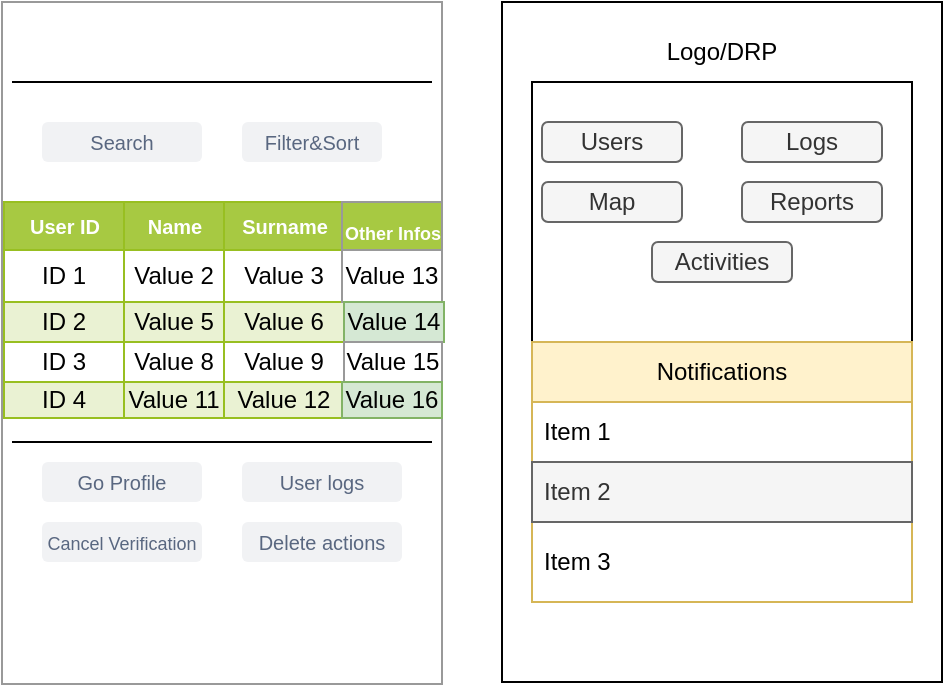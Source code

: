 <mxfile version="21.1.1" type="github">
  <diagram id="JFJ9GqwiRXFDPNCKY3ml" name="Admin">
    <mxGraphModel dx="1434" dy="803" grid="1" gridSize="10" guides="1" tooltips="1" connect="1" arrows="1" fold="1" page="1" pageScale="1" pageWidth="850" pageHeight="1100" math="0" shadow="0">
      <root>
        <mxCell id="0" />
        <mxCell id="1" parent="0" />
        <mxCell id="a_XFMMOiHpq-BWFcsGN9-78" value="" style="strokeWidth=1;shadow=0;dashed=0;align=center;html=1;shape=mxgraph.mockup.forms.rrect;rSize=0;strokeColor=#999999;fillColor=#ffffff;" parent="1" vertex="1">
          <mxGeometry x="40" y="30" width="220" height="341" as="geometry" />
        </mxCell>
        <mxCell id="a_XFMMOiHpq-BWFcsGN9-79" value="" style="strokeWidth=1;shadow=0;dashed=0;align=center;html=1;shape=mxgraph.mockup.forms.anchor;fontSize=12;fontColor=#666666;align=left;spacingLeft=0;resizeWidth=1;" parent="a_XFMMOiHpq-BWFcsGN9-78" vertex="1">
          <mxGeometry y="1" width="165" height="20" relative="1" as="geometry">
            <mxPoint x="10" y="-70" as="offset" />
          </mxGeometry>
        </mxCell>
        <mxCell id="a_XFMMOiHpq-BWFcsGN9-88" value="" style="endArrow=none;html=1;rounded=0;" parent="a_XFMMOiHpq-BWFcsGN9-78" edge="1">
          <mxGeometry width="50" height="50" relative="1" as="geometry">
            <mxPoint x="5" y="40" as="sourcePoint" />
            <mxPoint x="215" y="40" as="targetPoint" />
          </mxGeometry>
        </mxCell>
        <mxCell id="a_XFMMOiHpq-BWFcsGN9-90" value="" style="endArrow=none;html=1;rounded=0;" parent="a_XFMMOiHpq-BWFcsGN9-78" edge="1">
          <mxGeometry width="50" height="50" relative="1" as="geometry">
            <mxPoint x="5" y="220" as="sourcePoint" />
            <mxPoint x="215" y="220" as="targetPoint" />
          </mxGeometry>
        </mxCell>
        <mxCell id="a_XFMMOiHpq-BWFcsGN9-93" value="Search" style="rounded=1;fillColor=#F1F2F4;strokeColor=none;html=1;whiteSpace=wrap;fontColor=#596780;align=center;verticalAlign=middle;fontStyle=0;fontSize=10;sketch=0;" parent="a_XFMMOiHpq-BWFcsGN9-78" vertex="1">
          <mxGeometry x="20" y="60" width="80" height="20" as="geometry" />
        </mxCell>
        <mxCell id="a_XFMMOiHpq-BWFcsGN9-158" value="" style="edgeStyle=orthogonalEdgeStyle;rounded=0;orthogonalLoop=1;jettySize=auto;html=1;" parent="a_XFMMOiHpq-BWFcsGN9-78" source="a_XFMMOiHpq-BWFcsGN9-94" target="a_XFMMOiHpq-BWFcsGN9-96" edge="1">
          <mxGeometry relative="1" as="geometry" />
        </mxCell>
        <mxCell id="a_XFMMOiHpq-BWFcsGN9-94" value="" style="shape=image;html=1;verticalAlign=top;verticalLabelPosition=bottom;labelBackgroundColor=#ffffff;imageAspect=0;aspect=fixed;image=https://cdn3.iconfinder.com/data/icons/strokeline/128/revisi_03-128.png" parent="a_XFMMOiHpq-BWFcsGN9-78" vertex="1">
          <mxGeometry x="80" y="130" width="20" height="20" as="geometry" />
        </mxCell>
        <mxCell id="a_XFMMOiHpq-BWFcsGN9-95" value="Filter&amp;amp;Sort" style="rounded=1;fillColor=#F1F2F4;strokeColor=none;html=1;whiteSpace=wrap;fontColor=#596780;align=center;verticalAlign=middle;fontStyle=0;fontSize=10;sketch=0;" parent="a_XFMMOiHpq-BWFcsGN9-78" vertex="1">
          <mxGeometry x="120" y="60" width="70" height="20" as="geometry" />
        </mxCell>
        <mxCell id="a_XFMMOiHpq-BWFcsGN9-96" value="Assets" style="childLayout=tableLayout;recursiveResize=0;strokeColor=#98bf21;fillColor=#FF9999;shadow=0;" parent="a_XFMMOiHpq-BWFcsGN9-78" vertex="1">
          <mxGeometry x="1" y="100" width="170" height="107.5" as="geometry" />
        </mxCell>
        <mxCell id="a_XFMMOiHpq-BWFcsGN9-97" style="shape=tableRow;horizontal=0;startSize=0;swimlaneHead=0;swimlaneBody=0;top=0;left=0;bottom=0;right=0;dropTarget=0;collapsible=0;recursiveResize=0;expand=0;fontStyle=0;strokeColor=inherit;fillColor=#ffffff;" parent="a_XFMMOiHpq-BWFcsGN9-96" vertex="1">
          <mxGeometry width="170" height="24" as="geometry" />
        </mxCell>
        <mxCell id="a_XFMMOiHpq-BWFcsGN9-98" value="&lt;font style=&quot;font-size: 10px;&quot;&gt;User ID&lt;/font&gt;" style="connectable=0;recursiveResize=0;strokeColor=inherit;fillColor=#A7C942;align=center;fontStyle=1;fontColor=#FFFFFF;html=1;" parent="a_XFMMOiHpq-BWFcsGN9-97" vertex="1">
          <mxGeometry width="60" height="24" as="geometry">
            <mxRectangle width="60" height="24" as="alternateBounds" />
          </mxGeometry>
        </mxCell>
        <mxCell id="a_XFMMOiHpq-BWFcsGN9-99" value="&lt;font style=&quot;font-size: 10px;&quot;&gt;Name&lt;/font&gt;" style="connectable=0;recursiveResize=0;strokeColor=inherit;fillColor=#A7C942;align=center;fontStyle=1;fontColor=#FFFFFF;html=1;" parent="a_XFMMOiHpq-BWFcsGN9-97" vertex="1">
          <mxGeometry x="60" width="50" height="24" as="geometry">
            <mxRectangle width="50" height="24" as="alternateBounds" />
          </mxGeometry>
        </mxCell>
        <mxCell id="a_XFMMOiHpq-BWFcsGN9-100" value="&lt;font style=&quot;font-size: 10px;&quot;&gt;Surname&lt;/font&gt;" style="connectable=0;recursiveResize=0;strokeColor=inherit;fillColor=#A7C942;align=center;fontStyle=1;fontColor=#FFFFFF;html=1;" parent="a_XFMMOiHpq-BWFcsGN9-97" vertex="1">
          <mxGeometry x="110" width="60" height="24" as="geometry">
            <mxRectangle width="60" height="24" as="alternateBounds" />
          </mxGeometry>
        </mxCell>
        <mxCell id="a_XFMMOiHpq-BWFcsGN9-101" value="" style="shape=tableRow;horizontal=0;startSize=0;swimlaneHead=0;swimlaneBody=0;top=0;left=0;bottom=0;right=0;dropTarget=0;collapsible=0;recursiveResize=0;expand=0;fontStyle=0;strokeColor=inherit;fillColor=#ffffff;" parent="a_XFMMOiHpq-BWFcsGN9-96" vertex="1">
          <mxGeometry y="24" width="170" height="26" as="geometry" />
        </mxCell>
        <mxCell id="a_XFMMOiHpq-BWFcsGN9-102" value="ID 1" style="connectable=0;recursiveResize=0;strokeColor=inherit;fillColor=inherit;align=center;whiteSpace=wrap;html=1;" parent="a_XFMMOiHpq-BWFcsGN9-101" vertex="1">
          <mxGeometry width="60" height="26" as="geometry">
            <mxRectangle width="60" height="26" as="alternateBounds" />
          </mxGeometry>
        </mxCell>
        <mxCell id="a_XFMMOiHpq-BWFcsGN9-103" value="Value 2" style="connectable=0;recursiveResize=0;strokeColor=inherit;fillColor=inherit;align=center;whiteSpace=wrap;html=1;" parent="a_XFMMOiHpq-BWFcsGN9-101" vertex="1">
          <mxGeometry x="60" width="50" height="26" as="geometry">
            <mxRectangle width="50" height="26" as="alternateBounds" />
          </mxGeometry>
        </mxCell>
        <mxCell id="a_XFMMOiHpq-BWFcsGN9-104" value="Value 3" style="connectable=0;recursiveResize=0;strokeColor=inherit;fillColor=inherit;align=center;whiteSpace=wrap;html=1;" parent="a_XFMMOiHpq-BWFcsGN9-101" vertex="1">
          <mxGeometry x="110" width="60" height="26" as="geometry">
            <mxRectangle width="60" height="26" as="alternateBounds" />
          </mxGeometry>
        </mxCell>
        <mxCell id="a_XFMMOiHpq-BWFcsGN9-105" value="" style="shape=tableRow;horizontal=0;startSize=0;swimlaneHead=0;swimlaneBody=0;top=0;left=0;bottom=0;right=0;dropTarget=0;collapsible=0;recursiveResize=0;expand=0;fontStyle=1;strokeColor=inherit;fillColor=#EAF2D3;" parent="a_XFMMOiHpq-BWFcsGN9-96" vertex="1">
          <mxGeometry y="50" width="170" height="20" as="geometry" />
        </mxCell>
        <mxCell id="a_XFMMOiHpq-BWFcsGN9-106" value="ID 2" style="connectable=0;recursiveResize=0;strokeColor=inherit;fillColor=inherit;whiteSpace=wrap;html=1;" parent="a_XFMMOiHpq-BWFcsGN9-105" vertex="1">
          <mxGeometry width="60" height="20" as="geometry">
            <mxRectangle width="60" height="20" as="alternateBounds" />
          </mxGeometry>
        </mxCell>
        <mxCell id="a_XFMMOiHpq-BWFcsGN9-107" value="Value 5" style="connectable=0;recursiveResize=0;strokeColor=inherit;fillColor=inherit;whiteSpace=wrap;html=1;" parent="a_XFMMOiHpq-BWFcsGN9-105" vertex="1">
          <mxGeometry x="60" width="50" height="20" as="geometry">
            <mxRectangle width="50" height="20" as="alternateBounds" />
          </mxGeometry>
        </mxCell>
        <mxCell id="a_XFMMOiHpq-BWFcsGN9-108" value="Value 6" style="connectable=0;recursiveResize=0;strokeColor=inherit;fillColor=inherit;whiteSpace=wrap;html=1;" parent="a_XFMMOiHpq-BWFcsGN9-105" vertex="1">
          <mxGeometry x="110" width="60" height="20" as="geometry">
            <mxRectangle width="60" height="20" as="alternateBounds" />
          </mxGeometry>
        </mxCell>
        <mxCell id="a_XFMMOiHpq-BWFcsGN9-109" value="" style="shape=tableRow;horizontal=0;startSize=0;swimlaneHead=0;swimlaneBody=0;top=0;left=0;bottom=0;right=0;dropTarget=0;collapsible=0;recursiveResize=0;expand=0;fontStyle=0;strokeColor=inherit;fillColor=#ffffff;" parent="a_XFMMOiHpq-BWFcsGN9-96" vertex="1">
          <mxGeometry y="70" width="170" height="20" as="geometry" />
        </mxCell>
        <mxCell id="a_XFMMOiHpq-BWFcsGN9-110" value="ID 3" style="connectable=0;recursiveResize=0;strokeColor=inherit;fillColor=inherit;fontStyle=0;align=center;whiteSpace=wrap;html=1;" parent="a_XFMMOiHpq-BWFcsGN9-109" vertex="1">
          <mxGeometry width="60" height="20" as="geometry">
            <mxRectangle width="60" height="20" as="alternateBounds" />
          </mxGeometry>
        </mxCell>
        <mxCell id="a_XFMMOiHpq-BWFcsGN9-111" value="Value 8" style="connectable=0;recursiveResize=0;strokeColor=inherit;fillColor=inherit;fontStyle=0;align=center;whiteSpace=wrap;html=1;" parent="a_XFMMOiHpq-BWFcsGN9-109" vertex="1">
          <mxGeometry x="60" width="50" height="20" as="geometry">
            <mxRectangle width="50" height="20" as="alternateBounds" />
          </mxGeometry>
        </mxCell>
        <mxCell id="a_XFMMOiHpq-BWFcsGN9-112" value="Value 9" style="connectable=0;recursiveResize=0;strokeColor=inherit;fillColor=inherit;fontStyle=0;align=center;whiteSpace=wrap;html=1;" parent="a_XFMMOiHpq-BWFcsGN9-109" vertex="1">
          <mxGeometry x="110" width="60" height="20" as="geometry">
            <mxRectangle width="60" height="20" as="alternateBounds" />
          </mxGeometry>
        </mxCell>
        <mxCell id="a_XFMMOiHpq-BWFcsGN9-113" value="" style="shape=tableRow;horizontal=0;startSize=0;swimlaneHead=0;swimlaneBody=0;top=0;left=0;bottom=0;right=0;dropTarget=0;collapsible=0;recursiveResize=0;expand=0;fontStyle=1;strokeColor=inherit;fillColor=#EAF2D3;" parent="a_XFMMOiHpq-BWFcsGN9-96" vertex="1">
          <mxGeometry y="90" width="170" height="18" as="geometry" />
        </mxCell>
        <mxCell id="a_XFMMOiHpq-BWFcsGN9-114" value="ID 4" style="connectable=0;recursiveResize=0;strokeColor=inherit;fillColor=inherit;whiteSpace=wrap;html=1;" parent="a_XFMMOiHpq-BWFcsGN9-113" vertex="1">
          <mxGeometry width="60" height="18" as="geometry">
            <mxRectangle width="60" height="18" as="alternateBounds" />
          </mxGeometry>
        </mxCell>
        <mxCell id="a_XFMMOiHpq-BWFcsGN9-115" value="Value 11" style="connectable=0;recursiveResize=0;strokeColor=inherit;fillColor=inherit;whiteSpace=wrap;html=1;" parent="a_XFMMOiHpq-BWFcsGN9-113" vertex="1">
          <mxGeometry x="60" width="50" height="18" as="geometry">
            <mxRectangle width="50" height="18" as="alternateBounds" />
          </mxGeometry>
        </mxCell>
        <mxCell id="a_XFMMOiHpq-BWFcsGN9-116" value="Value 12" style="connectable=0;recursiveResize=0;strokeColor=inherit;fillColor=inherit;whiteSpace=wrap;html=1;" parent="a_XFMMOiHpq-BWFcsGN9-113" vertex="1">
          <mxGeometry x="110" width="60" height="18" as="geometry">
            <mxRectangle width="60" height="18" as="alternateBounds" />
          </mxGeometry>
        </mxCell>
        <mxCell id="a_XFMMOiHpq-BWFcsGN9-117" value="&lt;font style=&quot;font-size: 9px;&quot;&gt;Other Infos&lt;/font&gt;" style="connectable=0;recursiveResize=0;strokeColor=inherit;fillColor=#A7C942;align=center;fontStyle=1;fontColor=#FFFFFF;html=1;" parent="a_XFMMOiHpq-BWFcsGN9-78" vertex="1">
          <mxGeometry x="170" y="100" width="50" height="30" as="geometry">
            <mxRectangle width="57" height="24" as="alternateBounds" />
          </mxGeometry>
        </mxCell>
        <mxCell id="a_XFMMOiHpq-BWFcsGN9-118" value="Value 13" style="connectable=0;recursiveResize=0;strokeColor=inherit;fillColor=inherit;align=center;whiteSpace=wrap;html=1;" parent="a_XFMMOiHpq-BWFcsGN9-78" vertex="1">
          <mxGeometry x="170" y="124" width="50" height="26" as="geometry">
            <mxRectangle width="57" height="26" as="alternateBounds" />
          </mxGeometry>
        </mxCell>
        <mxCell id="a_XFMMOiHpq-BWFcsGN9-119" value="Value 14" style="connectable=0;recursiveResize=0;strokeColor=#82b366;fillColor=#d5e8d4;whiteSpace=wrap;html=1;" parent="a_XFMMOiHpq-BWFcsGN9-78" vertex="1">
          <mxGeometry x="171" y="150" width="50" height="20" as="geometry">
            <mxRectangle width="57" height="20" as="alternateBounds" />
          </mxGeometry>
        </mxCell>
        <mxCell id="a_XFMMOiHpq-BWFcsGN9-120" value="Value 15" style="connectable=0;recursiveResize=0;strokeColor=inherit;fillColor=inherit;fontStyle=0;align=center;whiteSpace=wrap;html=1;" parent="a_XFMMOiHpq-BWFcsGN9-78" vertex="1">
          <mxGeometry x="171" y="170" width="49" height="20" as="geometry">
            <mxRectangle width="57" height="20" as="alternateBounds" />
          </mxGeometry>
        </mxCell>
        <mxCell id="a_XFMMOiHpq-BWFcsGN9-121" value="Value 16" style="connectable=0;recursiveResize=0;strokeColor=#82b366;fillColor=#d5e8d4;whiteSpace=wrap;html=1;" parent="a_XFMMOiHpq-BWFcsGN9-78" vertex="1">
          <mxGeometry x="170" y="190" width="50" height="18" as="geometry">
            <mxRectangle width="57" height="18" as="alternateBounds" />
          </mxGeometry>
        </mxCell>
        <mxCell id="b4JDt71XPenhXXQClvil-2" value="&lt;font style=&quot;font-size: 9px;&quot;&gt;Cancel Verification&lt;/font&gt;" style="rounded=1;fillColor=#F1F2F4;strokeColor=none;html=1;whiteSpace=wrap;fontColor=#596780;align=center;verticalAlign=middle;fontStyle=0;fontSize=10;sketch=0;" parent="a_XFMMOiHpq-BWFcsGN9-78" vertex="1">
          <mxGeometry x="20" y="260" width="80" height="20" as="geometry" />
        </mxCell>
        <mxCell id="b4JDt71XPenhXXQClvil-3" value="Go Profile" style="rounded=1;fillColor=#F1F2F4;strokeColor=none;html=1;whiteSpace=wrap;fontColor=#596780;align=center;verticalAlign=middle;fontStyle=0;fontSize=10;sketch=0;" parent="a_XFMMOiHpq-BWFcsGN9-78" vertex="1">
          <mxGeometry x="20" y="230" width="80" height="20" as="geometry" />
        </mxCell>
        <mxCell id="btHB53rSfQR_qLDZDfpf-1" value="User logs" style="rounded=1;fillColor=#F1F2F4;strokeColor=none;html=1;whiteSpace=wrap;fontColor=#596780;align=center;verticalAlign=middle;fontStyle=0;fontSize=10;sketch=0;" parent="a_XFMMOiHpq-BWFcsGN9-78" vertex="1">
          <mxGeometry x="120" y="230" width="80" height="20" as="geometry" />
        </mxCell>
        <mxCell id="btHB53rSfQR_qLDZDfpf-2" value="Delete actions" style="rounded=1;fillColor=#F1F2F4;strokeColor=none;html=1;whiteSpace=wrap;fontColor=#596780;align=center;verticalAlign=middle;fontStyle=0;fontSize=10;sketch=0;" parent="a_XFMMOiHpq-BWFcsGN9-78" vertex="1">
          <mxGeometry x="120" y="260" width="80" height="20" as="geometry" />
        </mxCell>
        <mxCell id="a_XFMMOiHpq-BWFcsGN9-122" value="" style="rounded=0;whiteSpace=wrap;html=1;" parent="1" vertex="1">
          <mxGeometry x="290" y="30" width="220" height="340" as="geometry" />
        </mxCell>
        <mxCell id="a_XFMMOiHpq-BWFcsGN9-123" value="" style="rounded=0;whiteSpace=wrap;html=1;" parent="1" vertex="1">
          <mxGeometry x="305" y="70" width="190" height="260" as="geometry" />
        </mxCell>
        <mxCell id="a_XFMMOiHpq-BWFcsGN9-153" value="Users" style="rounded=1;whiteSpace=wrap;html=1;fillColor=#f5f5f5;fontColor=#333333;strokeColor=#666666;" parent="1" vertex="1">
          <mxGeometry x="310" y="90" width="70" height="20" as="geometry" />
        </mxCell>
        <mxCell id="a_XFMMOiHpq-BWFcsGN9-154" value="Reports" style="rounded=1;whiteSpace=wrap;html=1;fillColor=#f5f5f5;fontColor=#333333;strokeColor=#666666;" parent="1" vertex="1">
          <mxGeometry x="410" y="120" width="70" height="20" as="geometry" />
        </mxCell>
        <mxCell id="a_XFMMOiHpq-BWFcsGN9-155" value="Logs" style="rounded=1;whiteSpace=wrap;html=1;fillColor=#f5f5f5;fontColor=#333333;strokeColor=#666666;" parent="1" vertex="1">
          <mxGeometry x="410" y="90" width="70" height="20" as="geometry" />
        </mxCell>
        <mxCell id="a_XFMMOiHpq-BWFcsGN9-80" value="Logo/DRP" style="text;html=1;strokeColor=none;fillColor=none;align=center;verticalAlign=middle;whiteSpace=wrap;rounded=0;" parent="1" vertex="1">
          <mxGeometry x="370" y="40" width="60" height="30" as="geometry" />
        </mxCell>
        <mxCell id="a_XFMMOiHpq-BWFcsGN9-159" value="Map" style="rounded=1;whiteSpace=wrap;html=1;fillColor=#f5f5f5;fontColor=#333333;strokeColor=#666666;" parent="1" vertex="1">
          <mxGeometry x="310" y="120" width="70" height="20" as="geometry" />
        </mxCell>
        <mxCell id="sBo2OwozDo9wRwstZSFg-1" value="Activities" style="rounded=1;whiteSpace=wrap;html=1;fillColor=#f5f5f5;fontColor=#333333;strokeColor=#666666;" parent="1" vertex="1">
          <mxGeometry x="365" y="150" width="70" height="20" as="geometry" />
        </mxCell>
        <mxCell id="sBo2OwozDo9wRwstZSFg-2" value="Notifications" style="swimlane;fontStyle=0;childLayout=stackLayout;horizontal=1;startSize=30;horizontalStack=0;resizeParent=1;resizeParentMax=0;resizeLast=0;collapsible=1;marginBottom=0;whiteSpace=wrap;html=1;fillColor=#fff2cc;strokeColor=#d6b656;" parent="1" vertex="1">
          <mxGeometry x="305" y="200" width="190" height="130" as="geometry">
            <mxRectangle x="305" y="200" width="60" height="30" as="alternateBounds" />
          </mxGeometry>
        </mxCell>
        <mxCell id="sBo2OwozDo9wRwstZSFg-3" value="Item 1" style="text;align=left;verticalAlign=middle;spacingLeft=4;spacingRight=4;overflow=hidden;points=[[0,0.5],[1,0.5]];portConstraint=eastwest;rotatable=0;whiteSpace=wrap;html=1;" parent="sBo2OwozDo9wRwstZSFg-2" vertex="1">
          <mxGeometry y="30" width="190" height="30" as="geometry" />
        </mxCell>
        <mxCell id="sBo2OwozDo9wRwstZSFg-4" value="Item 2" style="text;strokeColor=#666666;fillColor=#f5f5f5;align=left;verticalAlign=middle;spacingLeft=4;spacingRight=4;overflow=hidden;points=[[0,0.5],[1,0.5]];portConstraint=eastwest;rotatable=0;whiteSpace=wrap;html=1;fontColor=#333333;" parent="sBo2OwozDo9wRwstZSFg-2" vertex="1">
          <mxGeometry y="60" width="190" height="30" as="geometry" />
        </mxCell>
        <mxCell id="sBo2OwozDo9wRwstZSFg-5" value="Item 3" style="text;strokeColor=none;fillColor=none;align=left;verticalAlign=middle;spacingLeft=4;spacingRight=4;overflow=hidden;points=[[0,0.5],[1,0.5]];portConstraint=eastwest;rotatable=0;whiteSpace=wrap;html=1;" parent="sBo2OwozDo9wRwstZSFg-2" vertex="1">
          <mxGeometry y="90" width="190" height="40" as="geometry" />
        </mxCell>
      </root>
    </mxGraphModel>
  </diagram>
</mxfile>
